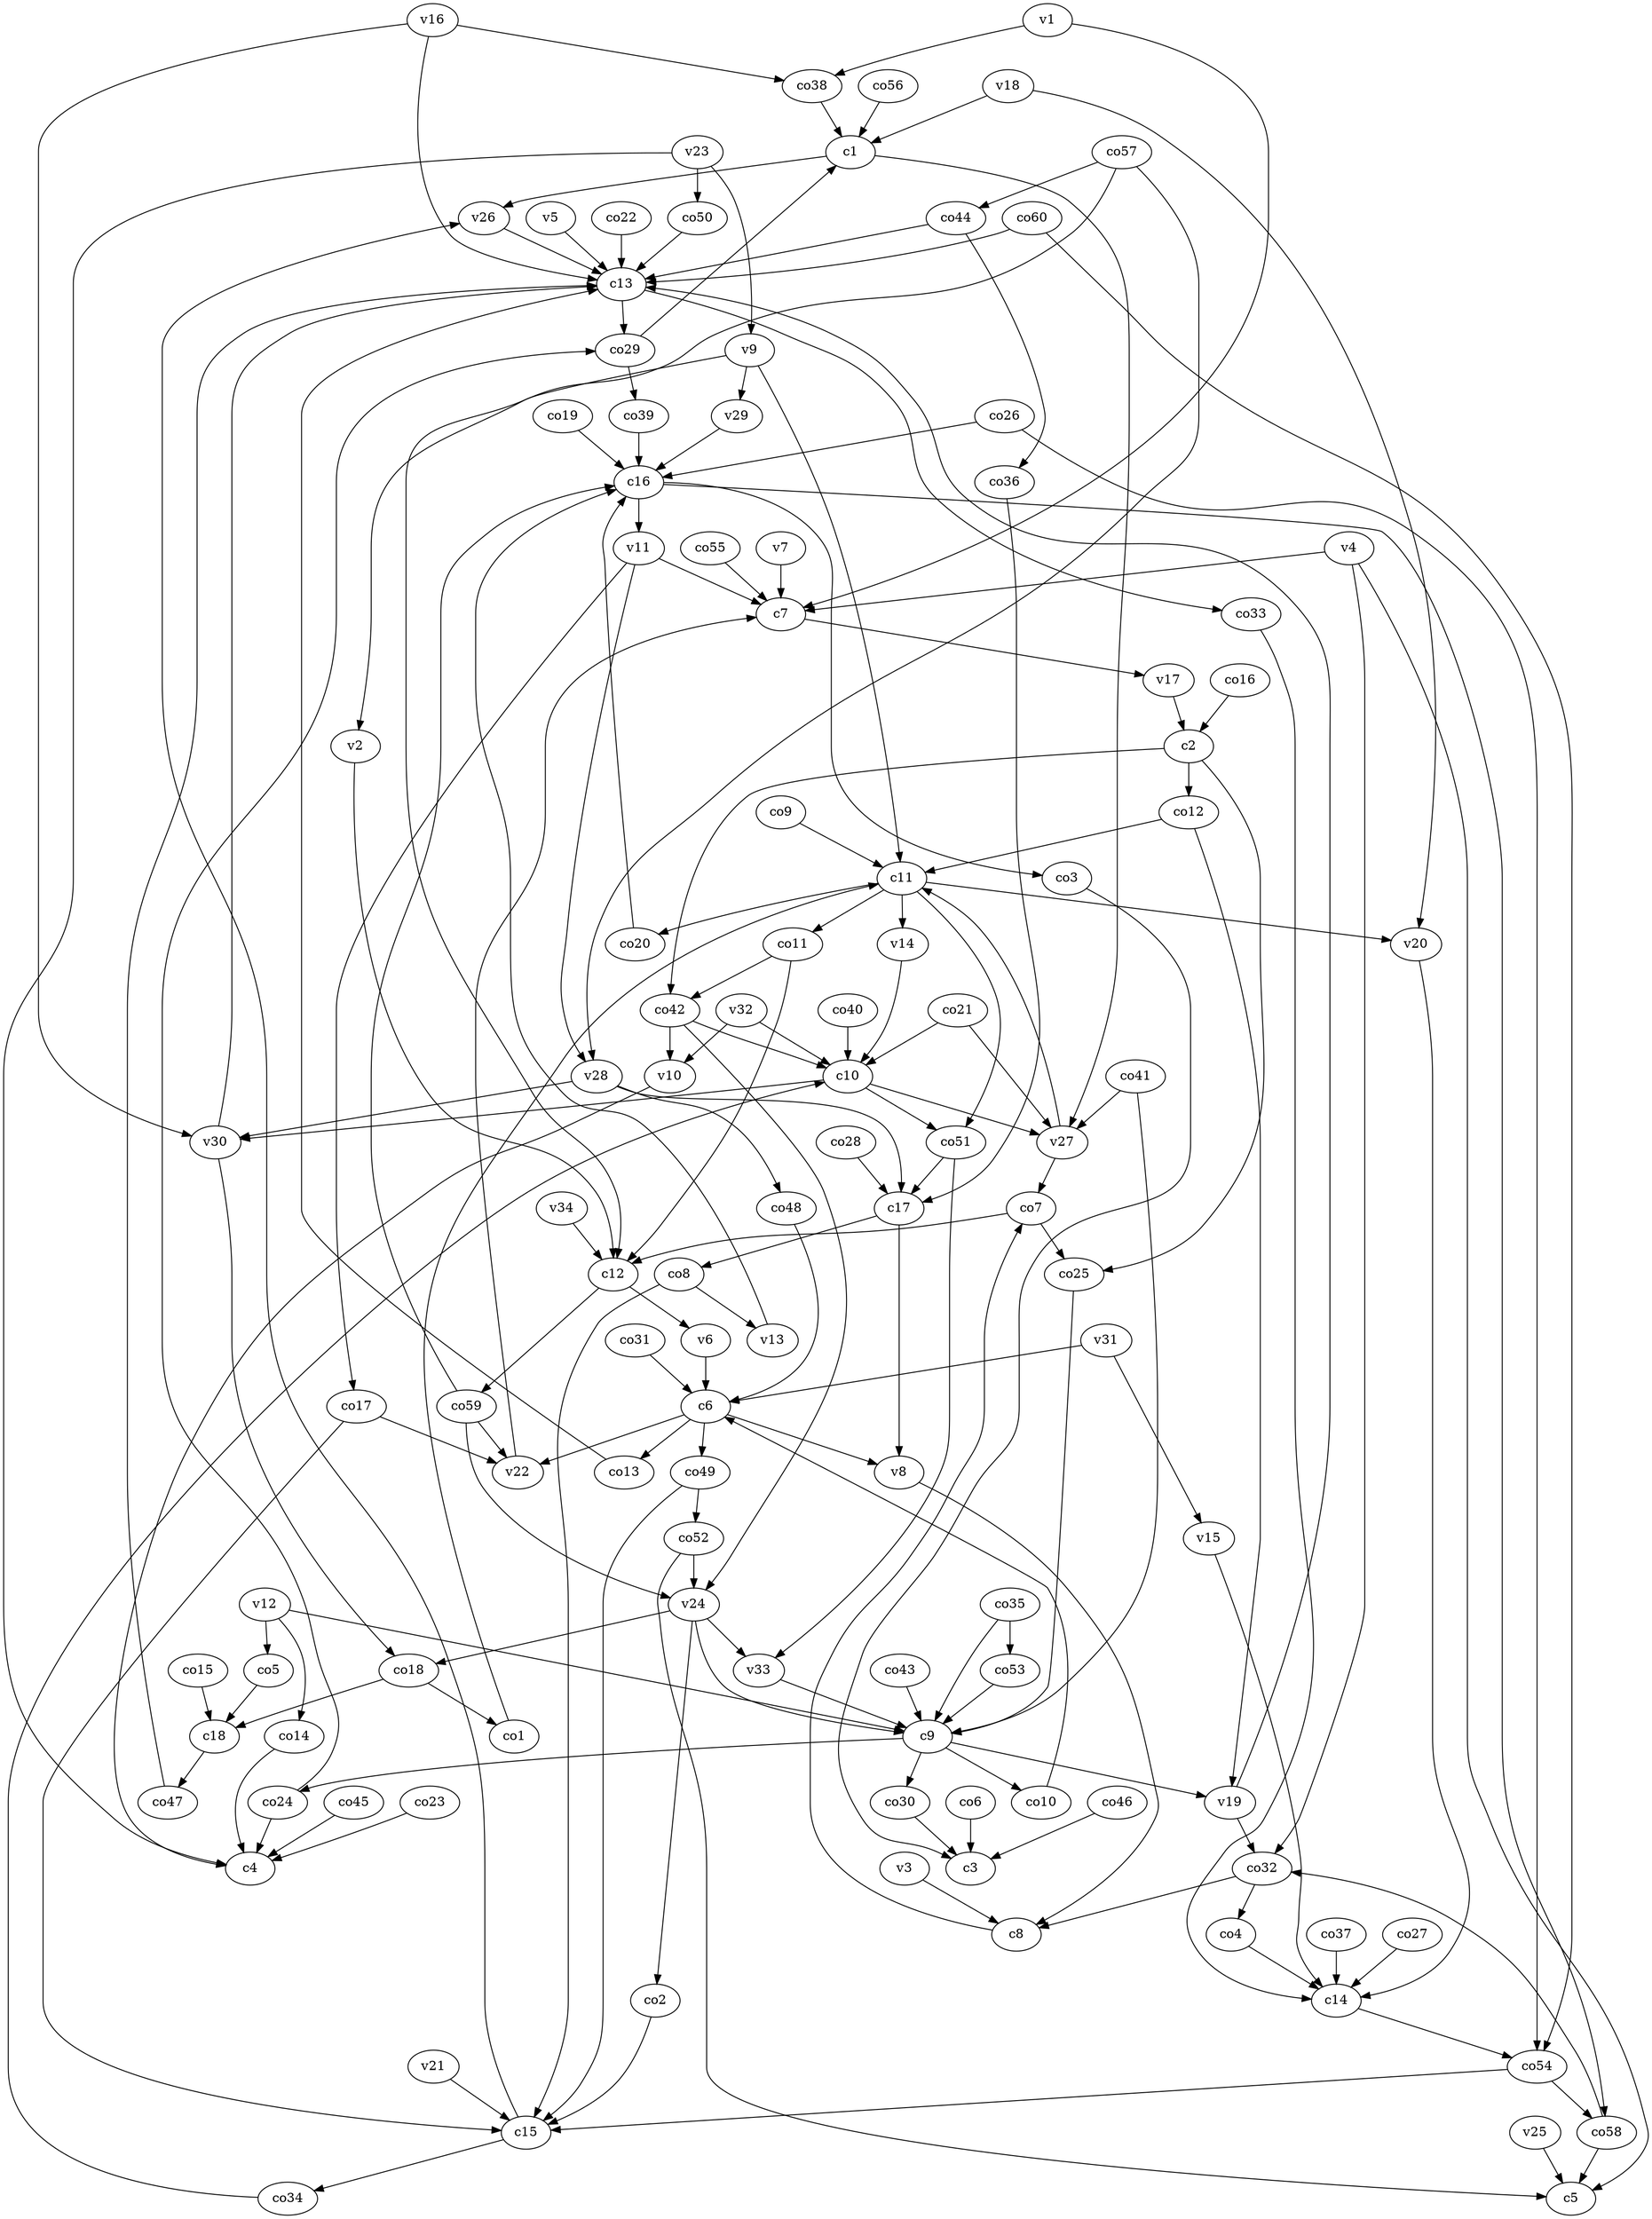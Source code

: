 strict digraph  {
c1;
c2;
c3;
c4;
c5;
c6;
c7;
c8;
c9;
c10;
c11;
c12;
c13;
c14;
c15;
c16;
c17;
c18;
v1;
v2;
v3;
v4;
v5;
v6;
v7;
v8;
v9;
v10;
v11;
v12;
v13;
v14;
v15;
v16;
v17;
v18;
v19;
v20;
v21;
v22;
v23;
v24;
v25;
v26;
v27;
v28;
v29;
v30;
v31;
v32;
v33;
v34;
co1;
co2;
co3;
co4;
co5;
co6;
co7;
co8;
co9;
co10;
co11;
co12;
co13;
co14;
co15;
co16;
co17;
co18;
co19;
co20;
co21;
co22;
co23;
co24;
co25;
co26;
co27;
co28;
co29;
co30;
co31;
co32;
co33;
co34;
co35;
co36;
co37;
co38;
co39;
co40;
co41;
co42;
co43;
co44;
co45;
co46;
co47;
co48;
co49;
co50;
co51;
co52;
co53;
co54;
co55;
co56;
co57;
co58;
co59;
co60;
c1 -> v26  [weight=1];
c1 -> v27  [weight=1];
c2 -> co42  [weight=1];
c2 -> co12  [weight=1];
c2 -> co25  [weight=1];
c6 -> co49  [weight=1];
c6 -> v22  [weight=1];
c6 -> v8  [weight=1];
c6 -> co13  [weight=1];
c7 -> v17  [weight=1];
c8 -> co7  [weight=1];
c9 -> co24  [weight=1];
c9 -> co10  [weight=1];
c9 -> v19  [weight=1];
c9 -> co30  [weight=1];
c10 -> v30  [weight=1];
c10 -> v27  [weight=1];
c10 -> co51  [weight=1];
c11 -> co20  [weight=1];
c11 -> v20  [weight=1];
c11 -> v14  [weight=1];
c11 -> co51  [weight=1];
c11 -> co11  [weight=1];
c12 -> co59  [weight=1];
c12 -> v6  [weight=1];
c13 -> co29  [weight=1];
c13 -> co33  [weight=1];
c14 -> co54  [weight=1];
c15 -> co34  [weight=1];
c15 -> v26  [weight=1];
c16 -> co58  [weight=1];
c16 -> co3  [weight=1];
c16 -> v11  [weight=1];
c17 -> co8  [weight=1];
c17 -> v8  [weight=1];
c18 -> co47  [weight=1];
v1 -> c7  [weight=1];
v1 -> co38  [weight=1];
v2 -> c12  [weight=1];
v3 -> c8  [weight=1];
v4 -> c7  [weight=1];
v4 -> c5  [weight=1];
v4 -> co32  [weight=1];
v5 -> c13  [weight=1];
v6 -> c6  [weight=1];
v7 -> c7  [weight=1];
v8 -> c8  [weight=1];
v9 -> c11  [weight=1];
v9 -> v29  [weight=1];
v9 -> v2  [weight=1];
v10 -> c4  [weight=1];
v11 -> c7  [weight=1];
v11 -> co17  [weight=1];
v11 -> v28  [weight=1];
v12 -> c9  [weight=1];
v12 -> co14  [weight=1];
v12 -> co5  [weight=1];
v13 -> c16  [weight=1];
v14 -> c10  [weight=1];
v15 -> c14  [weight=1];
v16 -> c13  [weight=1];
v16 -> co38  [weight=1];
v16 -> v30  [weight=1];
v17 -> c2  [weight=1];
v18 -> c1  [weight=1];
v18 -> v20  [weight=1];
v19 -> c13  [weight=1];
v19 -> co32  [weight=1];
v20 -> c14  [weight=1];
v21 -> c15  [weight=1];
v22 -> c7  [weight=1];
v23 -> c4  [weight=1];
v23 -> v9  [weight=1];
v23 -> co50  [weight=1];
v24 -> c9  [weight=1];
v24 -> v33  [weight=1];
v24 -> co2  [weight=1];
v24 -> co18  [weight=1];
v25 -> c5  [weight=1];
v26 -> c13  [weight=1];
v27 -> c11  [weight=1];
v27 -> co7  [weight=1];
v28 -> c17  [weight=1];
v28 -> co48  [weight=1];
v28 -> v30  [weight=1];
v29 -> c16  [weight=1];
v30 -> c13  [weight=1];
v30 -> co18  [weight=1];
v31 -> c6  [weight=1];
v31 -> v15  [weight=1];
v32 -> c10  [weight=1];
v32 -> v10  [weight=1];
v33 -> c9  [weight=1];
v34 -> c12  [weight=1];
co1 -> c11  [weight=1];
co2 -> c15  [weight=1];
co3 -> c3  [weight=1];
co4 -> c14  [weight=1];
co5 -> c18  [weight=1];
co6 -> c3  [weight=1];
co7 -> c12  [weight=1];
co7 -> co25  [weight=1];
co8 -> c15  [weight=1];
co8 -> v13  [weight=1];
co9 -> c11  [weight=1];
co10 -> c6  [weight=1];
co11 -> c12  [weight=1];
co11 -> co42  [weight=1];
co12 -> c11  [weight=1];
co12 -> v19  [weight=1];
co13 -> c13  [weight=1];
co14 -> c4  [weight=1];
co15 -> c18  [weight=1];
co16 -> c2  [weight=1];
co17 -> c15  [weight=1];
co17 -> v22  [weight=1];
co18 -> c18  [weight=1];
co18 -> co1  [weight=1];
co19 -> c16  [weight=1];
co20 -> c16  [weight=1];
co21 -> c10  [weight=1];
co21 -> v27  [weight=1];
co22 -> c13  [weight=1];
co23 -> c4  [weight=1];
co24 -> c4  [weight=1];
co24 -> co29  [weight=1];
co25 -> c9  [weight=1];
co26 -> c16  [weight=1];
co26 -> co54  [weight=1];
co27 -> c14  [weight=1];
co28 -> c17  [weight=1];
co29 -> c1  [weight=1];
co29 -> co39  [weight=1];
co30 -> c3  [weight=1];
co31 -> c6  [weight=1];
co32 -> c8  [weight=1];
co32 -> co4  [weight=1];
co33 -> c14  [weight=1];
co34 -> c10  [weight=1];
co35 -> c9  [weight=1];
co35 -> co53  [weight=1];
co36 -> c17  [weight=1];
co37 -> c14  [weight=1];
co38 -> c1  [weight=1];
co39 -> c16  [weight=1];
co40 -> c10  [weight=1];
co41 -> c9  [weight=1];
co41 -> v27  [weight=1];
co42 -> c10  [weight=1];
co42 -> v24  [weight=1];
co42 -> v10  [weight=1];
co43 -> c9  [weight=1];
co44 -> c13  [weight=1];
co44 -> co36  [weight=1];
co45 -> c4  [weight=1];
co46 -> c3  [weight=1];
co47 -> c13  [weight=1];
co48 -> c6  [weight=1];
co49 -> c15  [weight=1];
co49 -> co52  [weight=1];
co50 -> c13  [weight=1];
co51 -> c17  [weight=1];
co51 -> v33  [weight=1];
co52 -> c5  [weight=1];
co52 -> v24  [weight=1];
co53 -> c9  [weight=1];
co54 -> c15  [weight=1];
co54 -> co58  [weight=1];
co55 -> c7  [weight=1];
co56 -> c1  [weight=1];
co57 -> c12  [weight=1];
co57 -> co44  [weight=1];
co57 -> v28  [weight=1];
co58 -> c5  [weight=1];
co58 -> co32  [weight=1];
co59 -> c16  [weight=1];
co59 -> v24  [weight=1];
co59 -> v22  [weight=1];
co60 -> c13  [weight=1];
co60 -> co54  [weight=1];
}
